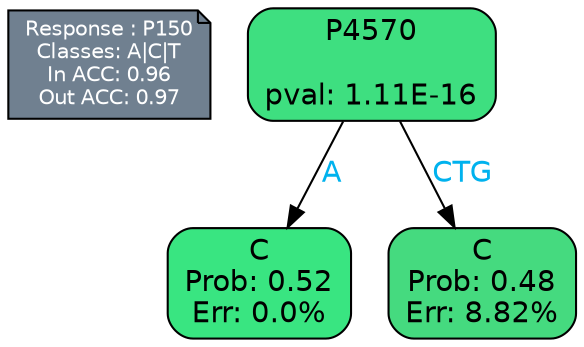 digraph Tree {
node [shape=box, style="filled, rounded", color="black", fontname=helvetica] ;
graph [ranksep=equally, splines=polylines, bgcolor=transparent, dpi=600] ;
edge [fontname=helvetica] ;
LEGEND [label="Response : P150
Classes: A|C|T
In ACC: 0.96
Out ACC: 0.97
",shape=note,align=left,style=filled,fillcolor="slategray",fontcolor="white",fontsize=10];1 [label="P4570

pval: 1.11E-16", fillcolor="#3edf80"] ;
2 [label="C
Prob: 0.52
Err: 0.0%", fillcolor="#39e581"] ;
3 [label="C
Prob: 0.48
Err: 8.82%", fillcolor="#45da7f"] ;
1 -> 2 [label="A",fontcolor=deepskyblue2] ;
1 -> 3 [label="CTG",fontcolor=deepskyblue2] ;
{rank = same; 2;3;}{rank = same; LEGEND;1;}}